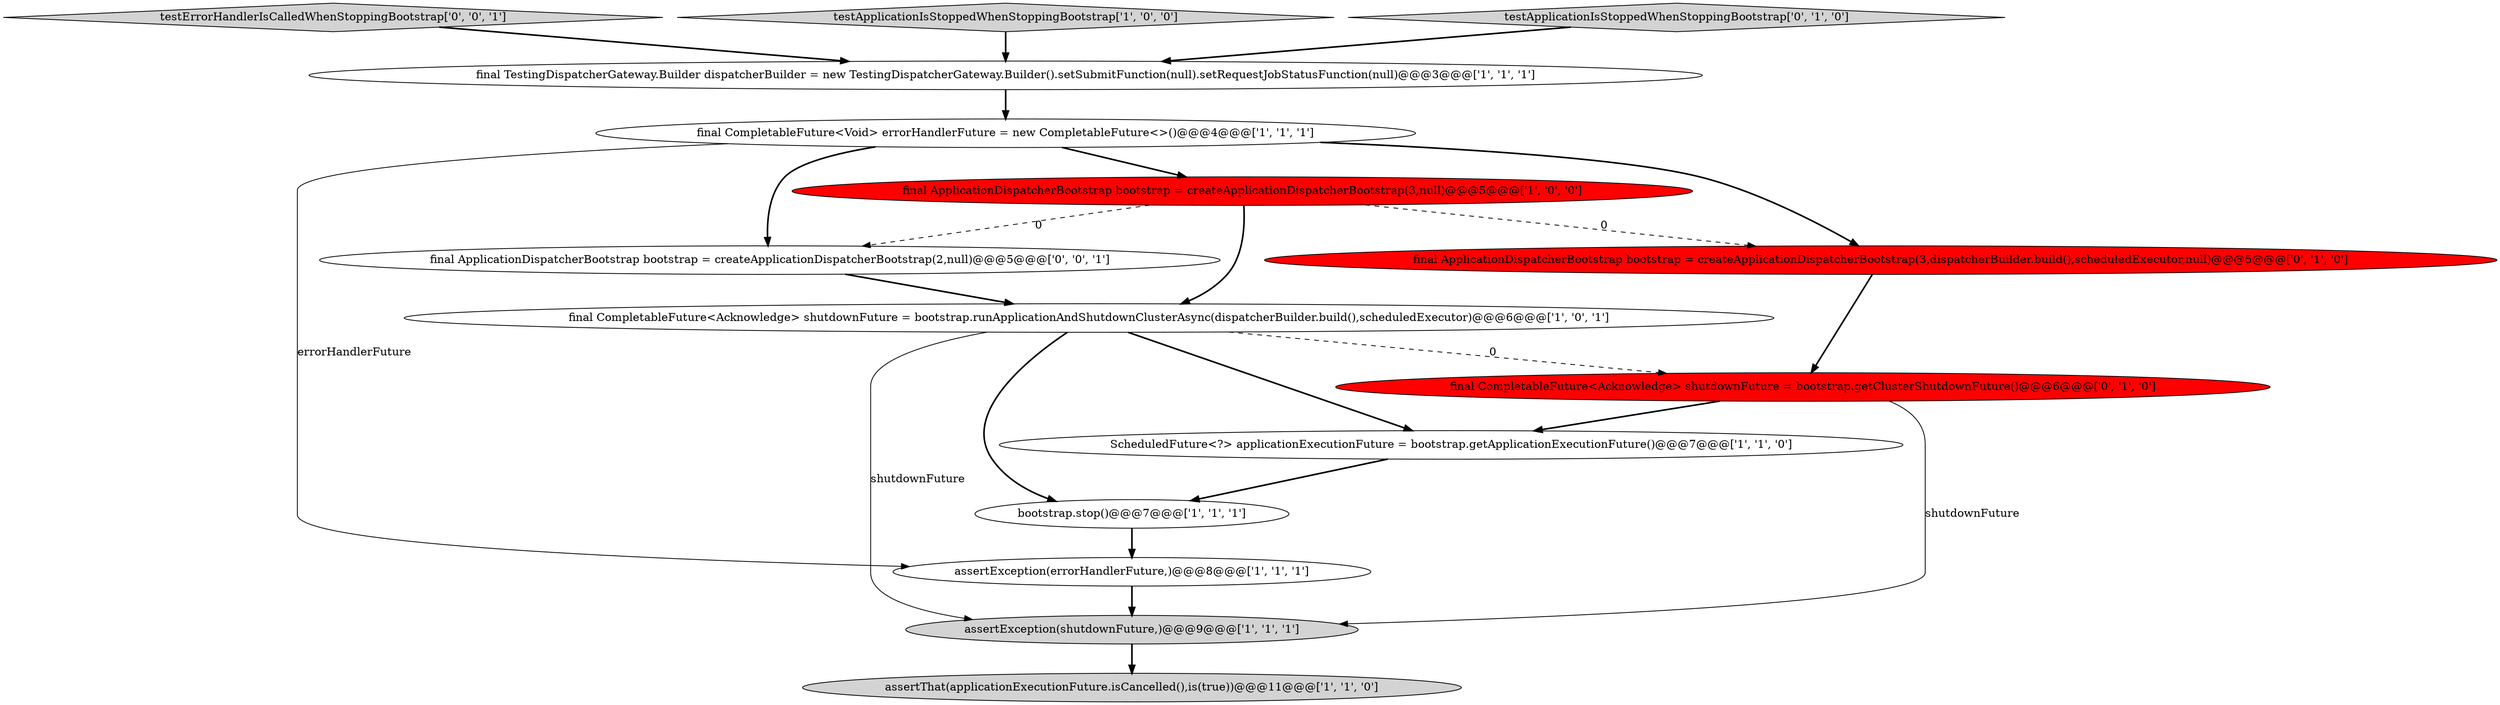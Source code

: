 digraph {
1 [style = filled, label = "final CompletableFuture<Void> errorHandlerFuture = new CompletableFuture<>()@@@4@@@['1', '1', '1']", fillcolor = white, shape = ellipse image = "AAA0AAABBB1BBB"];
14 [style = filled, label = "final ApplicationDispatcherBootstrap bootstrap = createApplicationDispatcherBootstrap(2,null)@@@5@@@['0', '0', '1']", fillcolor = white, shape = ellipse image = "AAA0AAABBB3BBB"];
9 [style = filled, label = "final TestingDispatcherGateway.Builder dispatcherBuilder = new TestingDispatcherGateway.Builder().setSubmitFunction(null).setRequestJobStatusFunction(null)@@@3@@@['1', '1', '1']", fillcolor = white, shape = ellipse image = "AAA0AAABBB1BBB"];
13 [style = filled, label = "testErrorHandlerIsCalledWhenStoppingBootstrap['0', '0', '1']", fillcolor = lightgray, shape = diamond image = "AAA0AAABBB3BBB"];
2 [style = filled, label = "final CompletableFuture<Acknowledge> shutdownFuture = bootstrap.runApplicationAndShutdownClusterAsync(dispatcherBuilder.build(),scheduledExecutor)@@@6@@@['1', '0', '1']", fillcolor = white, shape = ellipse image = "AAA0AAABBB1BBB"];
10 [style = filled, label = "final ApplicationDispatcherBootstrap bootstrap = createApplicationDispatcherBootstrap(3,dispatcherBuilder.build(),scheduledExecutor,null)@@@5@@@['0', '1', '0']", fillcolor = red, shape = ellipse image = "AAA1AAABBB2BBB"];
8 [style = filled, label = "assertThat(applicationExecutionFuture.isCancelled(),is(true))@@@11@@@['1', '1', '0']", fillcolor = lightgray, shape = ellipse image = "AAA0AAABBB1BBB"];
11 [style = filled, label = "final CompletableFuture<Acknowledge> shutdownFuture = bootstrap.getClusterShutdownFuture()@@@6@@@['0', '1', '0']", fillcolor = red, shape = ellipse image = "AAA1AAABBB2BBB"];
6 [style = filled, label = "ScheduledFuture<?> applicationExecutionFuture = bootstrap.getApplicationExecutionFuture()@@@7@@@['1', '1', '0']", fillcolor = white, shape = ellipse image = "AAA0AAABBB1BBB"];
3 [style = filled, label = "testApplicationIsStoppedWhenStoppingBootstrap['1', '0', '0']", fillcolor = lightgray, shape = diamond image = "AAA0AAABBB1BBB"];
7 [style = filled, label = "final ApplicationDispatcherBootstrap bootstrap = createApplicationDispatcherBootstrap(3,null)@@@5@@@['1', '0', '0']", fillcolor = red, shape = ellipse image = "AAA1AAABBB1BBB"];
12 [style = filled, label = "testApplicationIsStoppedWhenStoppingBootstrap['0', '1', '0']", fillcolor = lightgray, shape = diamond image = "AAA0AAABBB2BBB"];
0 [style = filled, label = "assertException(errorHandlerFuture,)@@@8@@@['1', '1', '1']", fillcolor = white, shape = ellipse image = "AAA0AAABBB1BBB"];
5 [style = filled, label = "assertException(shutdownFuture,)@@@9@@@['1', '1', '1']", fillcolor = lightgray, shape = ellipse image = "AAA0AAABBB1BBB"];
4 [style = filled, label = "bootstrap.stop()@@@7@@@['1', '1', '1']", fillcolor = white, shape = ellipse image = "AAA0AAABBB1BBB"];
5->8 [style = bold, label=""];
2->6 [style = bold, label=""];
7->14 [style = dashed, label="0"];
11->6 [style = bold, label=""];
12->9 [style = bold, label=""];
2->4 [style = bold, label=""];
1->7 [style = bold, label=""];
11->5 [style = solid, label="shutdownFuture"];
4->0 [style = bold, label=""];
3->9 [style = bold, label=""];
6->4 [style = bold, label=""];
1->0 [style = solid, label="errorHandlerFuture"];
7->2 [style = bold, label=""];
7->10 [style = dashed, label="0"];
2->11 [style = dashed, label="0"];
1->14 [style = bold, label=""];
14->2 [style = bold, label=""];
2->5 [style = solid, label="shutdownFuture"];
13->9 [style = bold, label=""];
9->1 [style = bold, label=""];
1->10 [style = bold, label=""];
0->5 [style = bold, label=""];
10->11 [style = bold, label=""];
}
